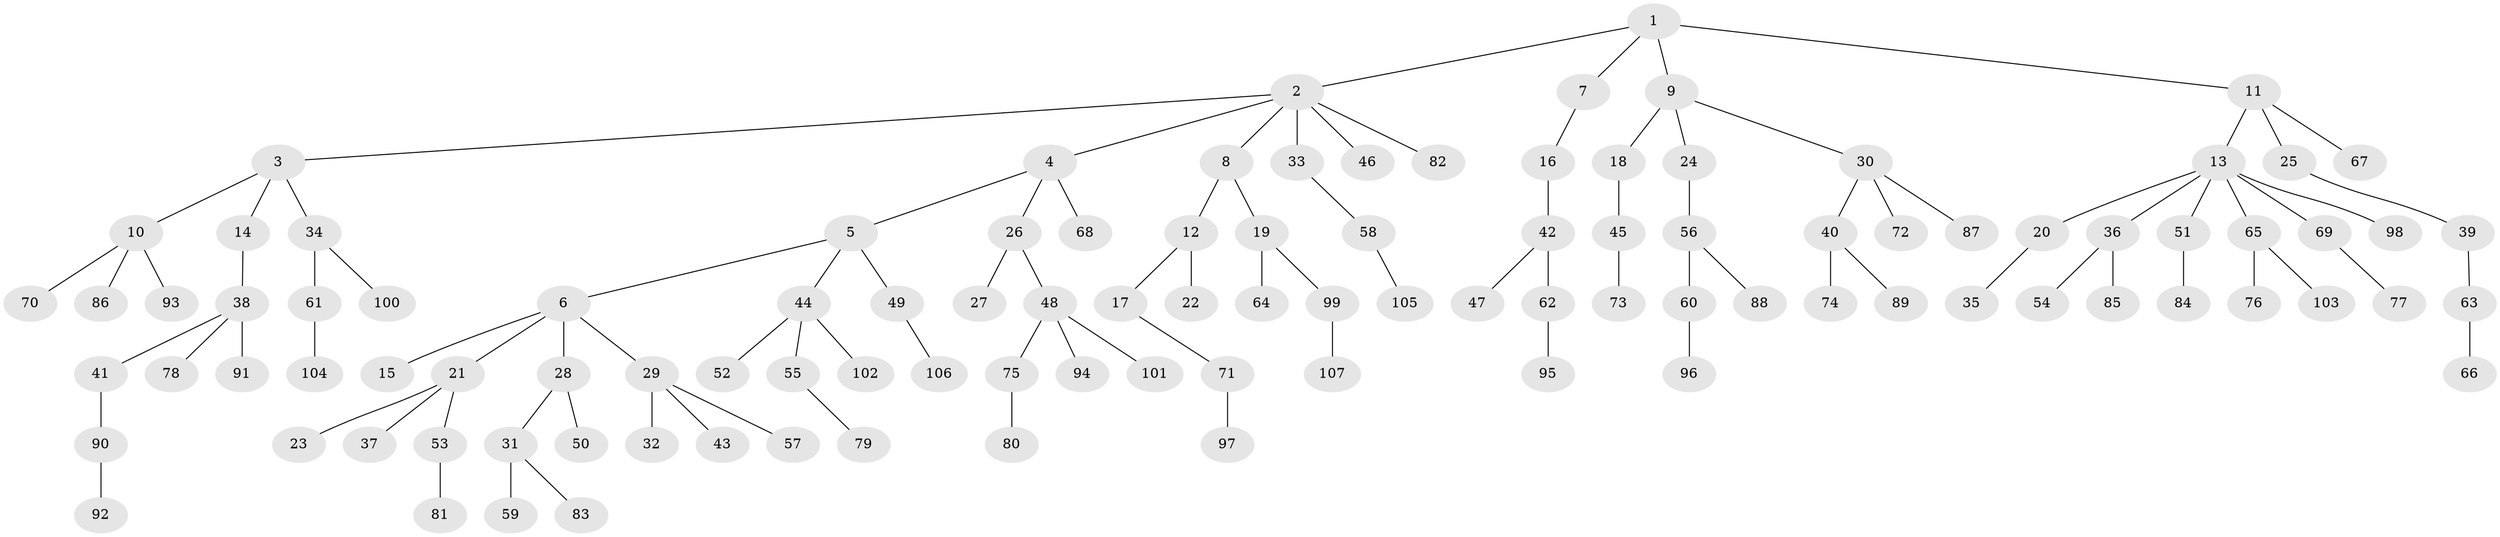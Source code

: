 // coarse degree distribution, {4: 0.09333333333333334, 6: 0.02666666666666667, 3: 0.12, 2: 0.32, 1: 0.44}
// Generated by graph-tools (version 1.1) at 2025/51/03/04/25 22:51:36]
// undirected, 107 vertices, 106 edges
graph export_dot {
  node [color=gray90,style=filled];
  1;
  2;
  3;
  4;
  5;
  6;
  7;
  8;
  9;
  10;
  11;
  12;
  13;
  14;
  15;
  16;
  17;
  18;
  19;
  20;
  21;
  22;
  23;
  24;
  25;
  26;
  27;
  28;
  29;
  30;
  31;
  32;
  33;
  34;
  35;
  36;
  37;
  38;
  39;
  40;
  41;
  42;
  43;
  44;
  45;
  46;
  47;
  48;
  49;
  50;
  51;
  52;
  53;
  54;
  55;
  56;
  57;
  58;
  59;
  60;
  61;
  62;
  63;
  64;
  65;
  66;
  67;
  68;
  69;
  70;
  71;
  72;
  73;
  74;
  75;
  76;
  77;
  78;
  79;
  80;
  81;
  82;
  83;
  84;
  85;
  86;
  87;
  88;
  89;
  90;
  91;
  92;
  93;
  94;
  95;
  96;
  97;
  98;
  99;
  100;
  101;
  102;
  103;
  104;
  105;
  106;
  107;
  1 -- 2;
  1 -- 7;
  1 -- 9;
  1 -- 11;
  2 -- 3;
  2 -- 4;
  2 -- 8;
  2 -- 33;
  2 -- 46;
  2 -- 82;
  3 -- 10;
  3 -- 14;
  3 -- 34;
  4 -- 5;
  4 -- 26;
  4 -- 68;
  5 -- 6;
  5 -- 44;
  5 -- 49;
  6 -- 15;
  6 -- 21;
  6 -- 28;
  6 -- 29;
  7 -- 16;
  8 -- 12;
  8 -- 19;
  9 -- 18;
  9 -- 24;
  9 -- 30;
  10 -- 70;
  10 -- 86;
  10 -- 93;
  11 -- 13;
  11 -- 25;
  11 -- 67;
  12 -- 17;
  12 -- 22;
  13 -- 20;
  13 -- 36;
  13 -- 51;
  13 -- 65;
  13 -- 69;
  13 -- 98;
  14 -- 38;
  16 -- 42;
  17 -- 71;
  18 -- 45;
  19 -- 64;
  19 -- 99;
  20 -- 35;
  21 -- 23;
  21 -- 37;
  21 -- 53;
  24 -- 56;
  25 -- 39;
  26 -- 27;
  26 -- 48;
  28 -- 31;
  28 -- 50;
  29 -- 32;
  29 -- 43;
  29 -- 57;
  30 -- 40;
  30 -- 72;
  30 -- 87;
  31 -- 59;
  31 -- 83;
  33 -- 58;
  34 -- 61;
  34 -- 100;
  36 -- 54;
  36 -- 85;
  38 -- 41;
  38 -- 78;
  38 -- 91;
  39 -- 63;
  40 -- 74;
  40 -- 89;
  41 -- 90;
  42 -- 47;
  42 -- 62;
  44 -- 52;
  44 -- 55;
  44 -- 102;
  45 -- 73;
  48 -- 75;
  48 -- 94;
  48 -- 101;
  49 -- 106;
  51 -- 84;
  53 -- 81;
  55 -- 79;
  56 -- 60;
  56 -- 88;
  58 -- 105;
  60 -- 96;
  61 -- 104;
  62 -- 95;
  63 -- 66;
  65 -- 76;
  65 -- 103;
  69 -- 77;
  71 -- 97;
  75 -- 80;
  90 -- 92;
  99 -- 107;
}
